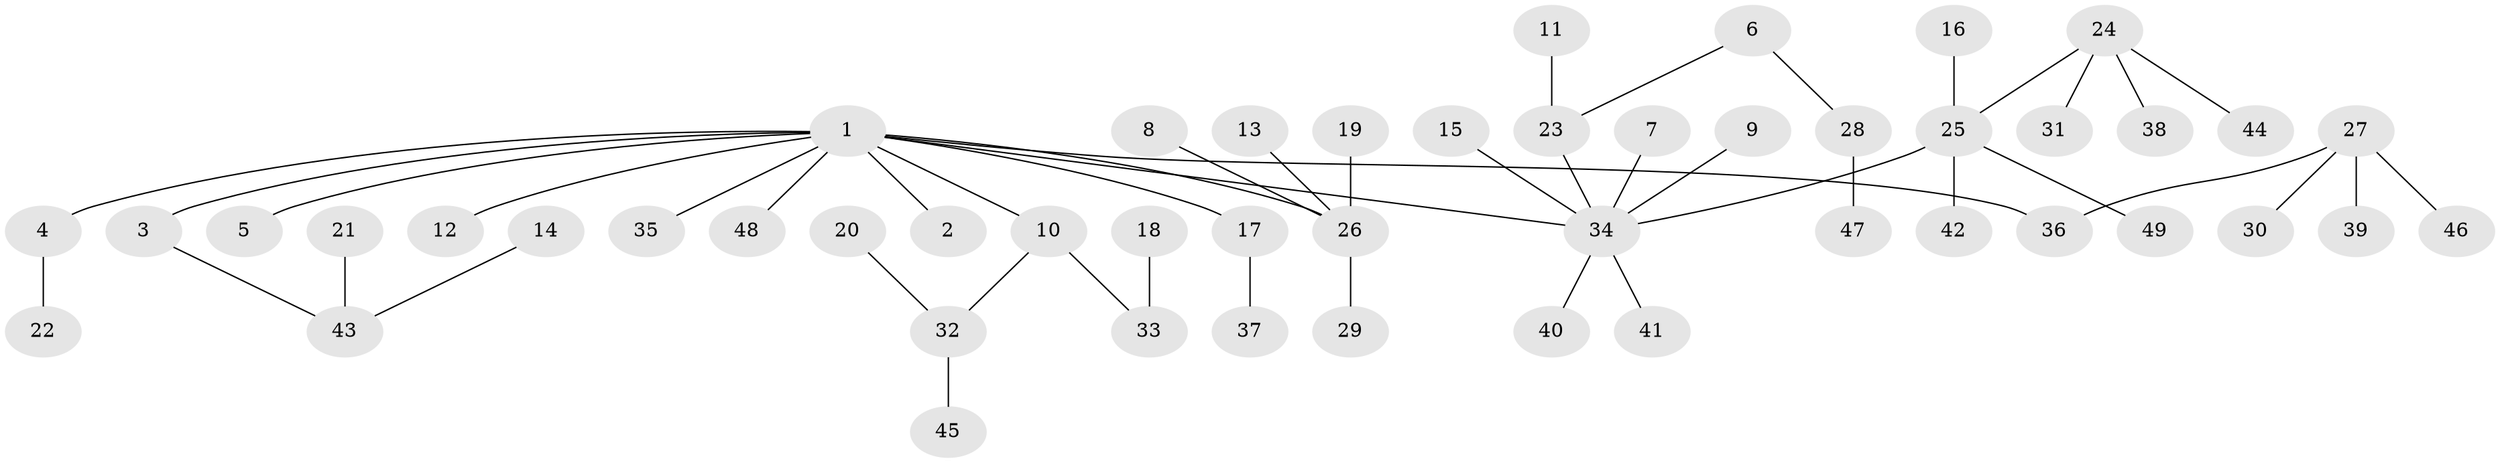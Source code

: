 // original degree distribution, {9: 0.02040816326530612, 6: 0.01020408163265306, 1: 0.5918367346938775, 4: 0.09183673469387756, 5: 0.05102040816326531, 3: 0.05102040816326531, 2: 0.1836734693877551}
// Generated by graph-tools (version 1.1) at 2025/26/03/09/25 03:26:25]
// undirected, 49 vertices, 48 edges
graph export_dot {
graph [start="1"]
  node [color=gray90,style=filled];
  1;
  2;
  3;
  4;
  5;
  6;
  7;
  8;
  9;
  10;
  11;
  12;
  13;
  14;
  15;
  16;
  17;
  18;
  19;
  20;
  21;
  22;
  23;
  24;
  25;
  26;
  27;
  28;
  29;
  30;
  31;
  32;
  33;
  34;
  35;
  36;
  37;
  38;
  39;
  40;
  41;
  42;
  43;
  44;
  45;
  46;
  47;
  48;
  49;
  1 -- 2 [weight=1.0];
  1 -- 3 [weight=1.0];
  1 -- 4 [weight=1.0];
  1 -- 5 [weight=1.0];
  1 -- 10 [weight=1.0];
  1 -- 12 [weight=1.0];
  1 -- 17 [weight=1.0];
  1 -- 26 [weight=1.0];
  1 -- 34 [weight=1.0];
  1 -- 35 [weight=1.0];
  1 -- 36 [weight=1.0];
  1 -- 48 [weight=1.0];
  3 -- 43 [weight=1.0];
  4 -- 22 [weight=1.0];
  6 -- 23 [weight=1.0];
  6 -- 28 [weight=1.0];
  7 -- 34 [weight=1.0];
  8 -- 26 [weight=1.0];
  9 -- 34 [weight=1.0];
  10 -- 32 [weight=1.0];
  10 -- 33 [weight=1.0];
  11 -- 23 [weight=1.0];
  13 -- 26 [weight=1.0];
  14 -- 43 [weight=1.0];
  15 -- 34 [weight=1.0];
  16 -- 25 [weight=1.0];
  17 -- 37 [weight=1.0];
  18 -- 33 [weight=1.0];
  19 -- 26 [weight=1.0];
  20 -- 32 [weight=1.0];
  21 -- 43 [weight=1.0];
  23 -- 34 [weight=1.0];
  24 -- 25 [weight=1.0];
  24 -- 31 [weight=1.0];
  24 -- 38 [weight=1.0];
  24 -- 44 [weight=1.0];
  25 -- 34 [weight=1.0];
  25 -- 42 [weight=1.0];
  25 -- 49 [weight=1.0];
  26 -- 29 [weight=1.0];
  27 -- 30 [weight=1.0];
  27 -- 36 [weight=1.0];
  27 -- 39 [weight=1.0];
  27 -- 46 [weight=1.0];
  28 -- 47 [weight=1.0];
  32 -- 45 [weight=1.0];
  34 -- 40 [weight=1.0];
  34 -- 41 [weight=1.0];
}
